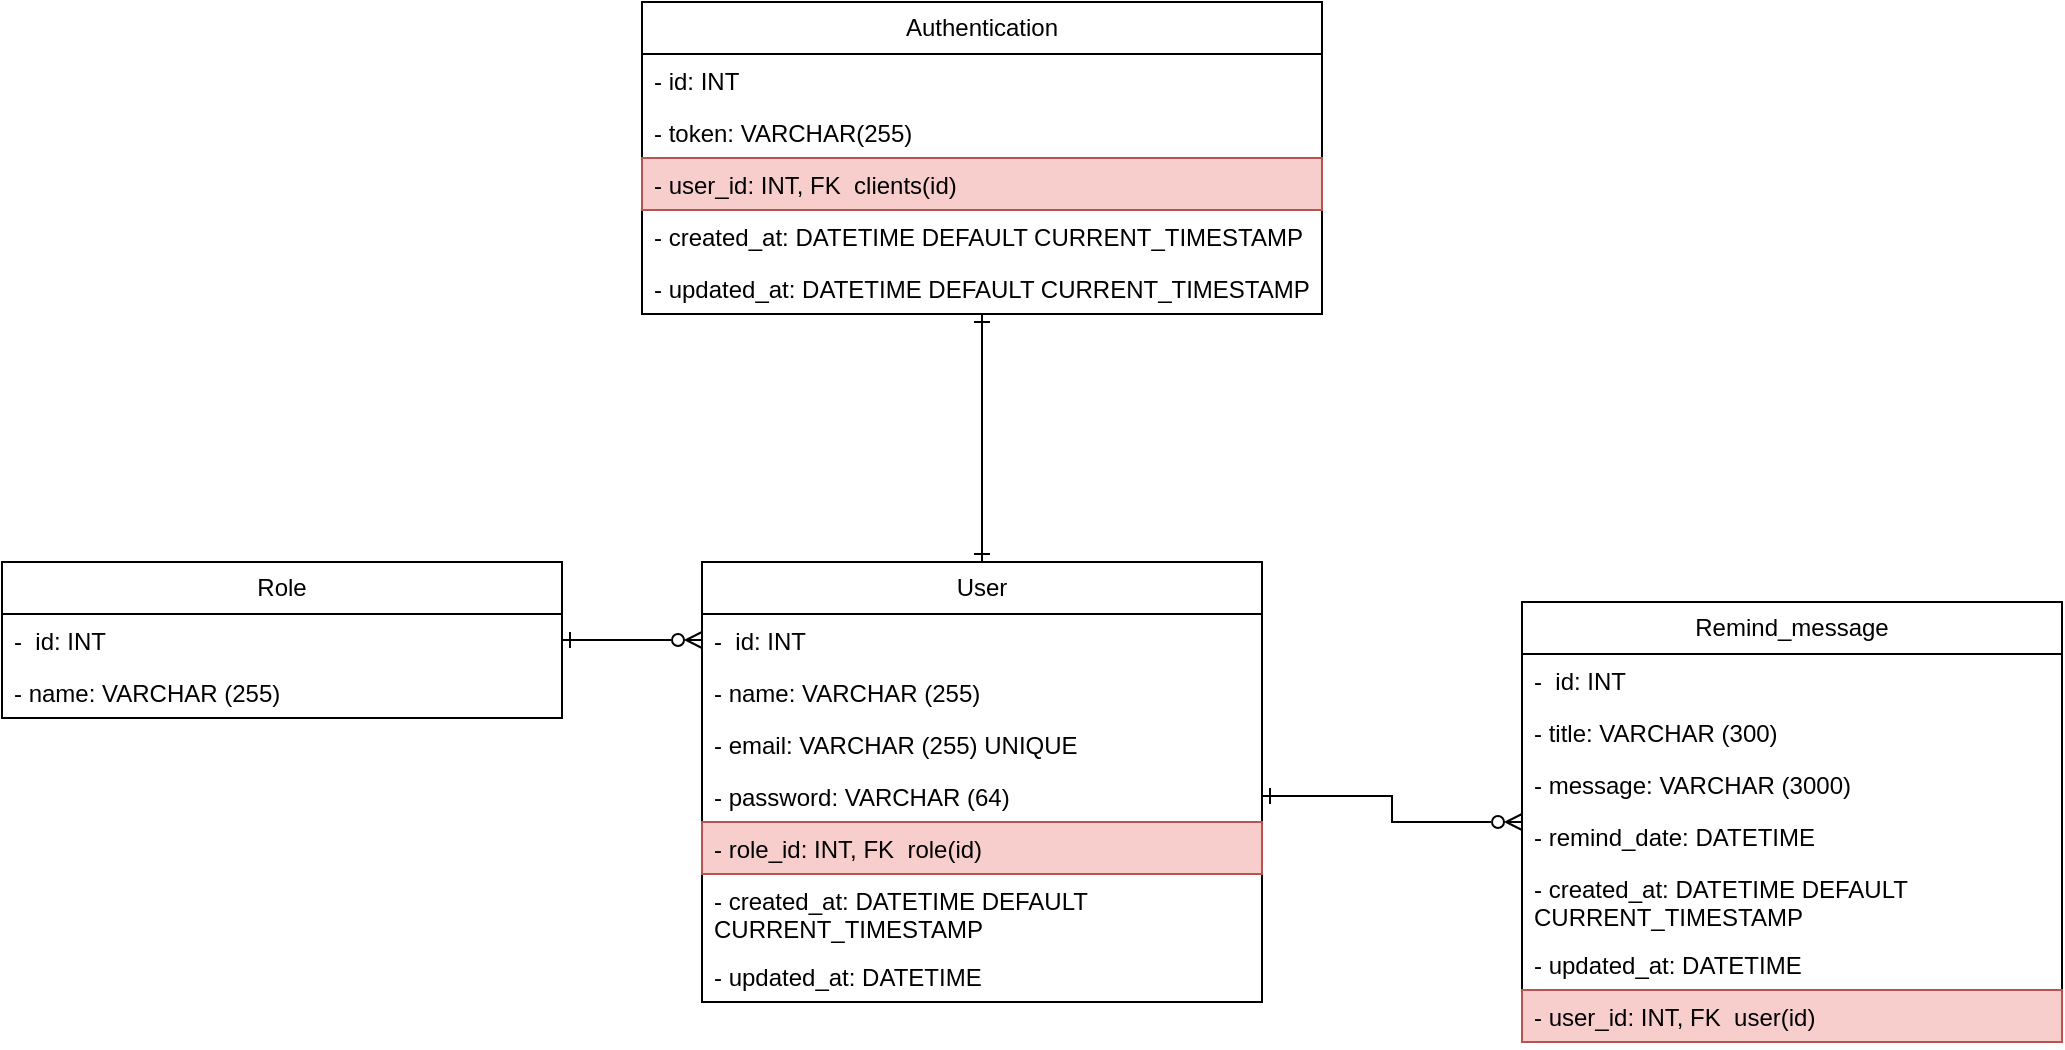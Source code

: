 <mxfile version="24.0.5" type="device">
  <diagram name="Página-1" id="baH2KZsxbRV9Vu_qMvcy">
    <mxGraphModel dx="2018" dy="1900" grid="1" gridSize="10" guides="1" tooltips="1" connect="1" arrows="1" fold="1" page="1" pageScale="1" pageWidth="827" pageHeight="1169" math="0" shadow="0">
      <root>
        <mxCell id="0" />
        <mxCell id="1" parent="0" />
        <mxCell id="ztjDNyiU48eFNA6j2-vA-2" value="User" style="swimlane;fontStyle=0;childLayout=stackLayout;horizontal=1;startSize=26;fillColor=none;horizontalStack=0;resizeParent=1;resizeParentMax=0;resizeLast=0;collapsible=1;marginBottom=0;whiteSpace=wrap;html=1;" parent="1" vertex="1">
          <mxGeometry x="270" y="140" width="280" height="220" as="geometry" />
        </mxCell>
        <mxCell id="ztjDNyiU48eFNA6j2-vA-3" value="-&amp;nbsp; id: INT" style="text;align=left;verticalAlign=top;spacingLeft=4;spacingRight=4;overflow=hidden;rotatable=0;points=[[0,0.5],[1,0.5]];portConstraint=eastwest;whiteSpace=wrap;html=1;" parent="ztjDNyiU48eFNA6j2-vA-2" vertex="1">
          <mxGeometry y="26" width="280" height="26" as="geometry" />
        </mxCell>
        <mxCell id="ztjDNyiU48eFNA6j2-vA-4" value="- name: VARCHAR (255)" style="text;align=left;verticalAlign=top;spacingLeft=4;spacingRight=4;overflow=hidden;rotatable=0;points=[[0,0.5],[1,0.5]];portConstraint=eastwest;whiteSpace=wrap;html=1;" parent="ztjDNyiU48eFNA6j2-vA-2" vertex="1">
          <mxGeometry y="52" width="280" height="26" as="geometry" />
        </mxCell>
        <mxCell id="ztjDNyiU48eFNA6j2-vA-6" value="- email: VARCHAR (255) UNIQUE" style="text;align=left;verticalAlign=top;spacingLeft=4;spacingRight=4;overflow=hidden;rotatable=0;points=[[0,0.5],[1,0.5]];portConstraint=eastwest;whiteSpace=wrap;html=1;" parent="ztjDNyiU48eFNA6j2-vA-2" vertex="1">
          <mxGeometry y="78" width="280" height="26" as="geometry" />
        </mxCell>
        <mxCell id="ztjDNyiU48eFNA6j2-vA-8" value="- password: VARCHAR (64)" style="text;align=left;verticalAlign=top;spacingLeft=4;spacingRight=4;overflow=hidden;rotatable=0;points=[[0,0.5],[1,0.5]];portConstraint=eastwest;whiteSpace=wrap;html=1;" parent="ztjDNyiU48eFNA6j2-vA-2" vertex="1">
          <mxGeometry y="104" width="280" height="26" as="geometry" />
        </mxCell>
        <mxCell id="cddOHB5zxBhEBVK8WLTu-10" value="- role_id&lt;span style=&quot;background-color: initial;&quot;&gt;: INT, FK&amp;nbsp; role(id)&lt;/span&gt;" style="text;strokeColor=#b85450;fillColor=#f8cecc;align=left;verticalAlign=top;spacingLeft=4;spacingRight=4;overflow=hidden;rotatable=0;points=[[0,0.5],[1,0.5]];portConstraint=eastwest;whiteSpace=wrap;html=1;" vertex="1" parent="ztjDNyiU48eFNA6j2-vA-2">
          <mxGeometry y="130" width="280" height="26" as="geometry" />
        </mxCell>
        <mxCell id="ztjDNyiU48eFNA6j2-vA-9" value="- created_at: DATETIME DEFAULT CURRENT_TIMESTAMP" style="text;align=left;verticalAlign=top;spacingLeft=4;spacingRight=4;overflow=hidden;rotatable=0;points=[[0,0.5],[1,0.5]];portConstraint=eastwest;whiteSpace=wrap;html=1;" parent="ztjDNyiU48eFNA6j2-vA-2" vertex="1">
          <mxGeometry y="156" width="280" height="38" as="geometry" />
        </mxCell>
        <mxCell id="ztjDNyiU48eFNA6j2-vA-10" value="- updated_at: DATETIME" style="text;align=left;verticalAlign=top;spacingLeft=4;spacingRight=4;overflow=hidden;rotatable=0;points=[[0,0.5],[1,0.5]];portConstraint=eastwest;whiteSpace=wrap;html=1;" parent="ztjDNyiU48eFNA6j2-vA-2" vertex="1">
          <mxGeometry y="194" width="280" height="26" as="geometry" />
        </mxCell>
        <mxCell id="ztjDNyiU48eFNA6j2-vA-30" style="edgeStyle=orthogonalEdgeStyle;rounded=0;orthogonalLoop=1;jettySize=auto;html=1;entryX=1;entryY=0.5;entryDx=0;entryDy=0;startArrow=ERzeroToMany;startFill=0;endArrow=ERone;endFill=0;" parent="1" source="ztjDNyiU48eFNA6j2-vA-21" target="ztjDNyiU48eFNA6j2-vA-8" edge="1">
          <mxGeometry relative="1" as="geometry" />
        </mxCell>
        <mxCell id="ztjDNyiU48eFNA6j2-vA-21" value="Remind_message" style="swimlane;fontStyle=0;childLayout=stackLayout;horizontal=1;startSize=26;fillColor=none;horizontalStack=0;resizeParent=1;resizeParentMax=0;resizeLast=0;collapsible=1;marginBottom=0;whiteSpace=wrap;html=1;" parent="1" vertex="1">
          <mxGeometry x="680" y="160" width="270" height="220" as="geometry" />
        </mxCell>
        <mxCell id="ztjDNyiU48eFNA6j2-vA-22" value="-&amp;nbsp; id: INT" style="text;align=left;verticalAlign=top;spacingLeft=4;spacingRight=4;overflow=hidden;rotatable=0;points=[[0,0.5],[1,0.5]];portConstraint=eastwest;whiteSpace=wrap;html=1;" parent="ztjDNyiU48eFNA6j2-vA-21" vertex="1">
          <mxGeometry y="26" width="270" height="26" as="geometry" />
        </mxCell>
        <mxCell id="ztjDNyiU48eFNA6j2-vA-24" value="- title: VARCHAR (300)" style="text;align=left;verticalAlign=top;spacingLeft=4;spacingRight=4;overflow=hidden;rotatable=0;points=[[0,0.5],[1,0.5]];portConstraint=eastwest;whiteSpace=wrap;html=1;" parent="ztjDNyiU48eFNA6j2-vA-21" vertex="1">
          <mxGeometry y="52" width="270" height="26" as="geometry" />
        </mxCell>
        <mxCell id="ztjDNyiU48eFNA6j2-vA-25" value="- message: VARCHAR (3000)" style="text;align=left;verticalAlign=top;spacingLeft=4;spacingRight=4;overflow=hidden;rotatable=0;points=[[0,0.5],[1,0.5]];portConstraint=eastwest;whiteSpace=wrap;html=1;" parent="ztjDNyiU48eFNA6j2-vA-21" vertex="1">
          <mxGeometry y="78" width="270" height="26" as="geometry" />
        </mxCell>
        <mxCell id="ztjDNyiU48eFNA6j2-vA-29" value="- remind_date: DATETIME" style="text;align=left;verticalAlign=top;spacingLeft=4;spacingRight=4;overflow=hidden;rotatable=0;points=[[0,0.5],[1,0.5]];portConstraint=eastwest;whiteSpace=wrap;html=1;" parent="ztjDNyiU48eFNA6j2-vA-21" vertex="1">
          <mxGeometry y="104" width="270" height="26" as="geometry" />
        </mxCell>
        <mxCell id="ztjDNyiU48eFNA6j2-vA-26" value="- created_at: DATETIME DEFAULT CURRENT_TIMESTAMP" style="text;align=left;verticalAlign=top;spacingLeft=4;spacingRight=4;overflow=hidden;rotatable=0;points=[[0,0.5],[1,0.5]];portConstraint=eastwest;whiteSpace=wrap;html=1;" parent="ztjDNyiU48eFNA6j2-vA-21" vertex="1">
          <mxGeometry y="130" width="270" height="38" as="geometry" />
        </mxCell>
        <mxCell id="ztjDNyiU48eFNA6j2-vA-27" value="- updated_at: DATETIME" style="text;align=left;verticalAlign=top;spacingLeft=4;spacingRight=4;overflow=hidden;rotatable=0;points=[[0,0.5],[1,0.5]];portConstraint=eastwest;whiteSpace=wrap;html=1;" parent="ztjDNyiU48eFNA6j2-vA-21" vertex="1">
          <mxGeometry y="168" width="270" height="26" as="geometry" />
        </mxCell>
        <mxCell id="ztjDNyiU48eFNA6j2-vA-12" value="- user_id&lt;span style=&quot;background-color: initial;&quot;&gt;: INT, FK&amp;nbsp; user(id)&lt;/span&gt;" style="text;strokeColor=#b85450;fillColor=#f8cecc;align=left;verticalAlign=top;spacingLeft=4;spacingRight=4;overflow=hidden;rotatable=0;points=[[0,0.5],[1,0.5]];portConstraint=eastwest;whiteSpace=wrap;html=1;" parent="ztjDNyiU48eFNA6j2-vA-21" vertex="1">
          <mxGeometry y="194" width="270" height="26" as="geometry" />
        </mxCell>
        <mxCell id="Uy0DBatVmVSHYv4SNX3e-7" style="edgeStyle=orthogonalEdgeStyle;rounded=0;orthogonalLoop=1;jettySize=auto;html=1;entryX=0.5;entryY=0;entryDx=0;entryDy=0;endArrow=ERone;endFill=0;startArrow=ERone;startFill=0;" parent="1" source="Uy0DBatVmVSHYv4SNX3e-1" target="ztjDNyiU48eFNA6j2-vA-2" edge="1">
          <mxGeometry relative="1" as="geometry" />
        </mxCell>
        <mxCell id="Uy0DBatVmVSHYv4SNX3e-1" value="Authentication" style="swimlane;fontStyle=0;childLayout=stackLayout;horizontal=1;startSize=26;fillColor=none;horizontalStack=0;resizeParent=1;resizeParentMax=0;resizeLast=0;collapsible=1;marginBottom=0;whiteSpace=wrap;html=1;" parent="1" vertex="1">
          <mxGeometry x="240" y="-140" width="340" height="156" as="geometry" />
        </mxCell>
        <mxCell id="Uy0DBatVmVSHYv4SNX3e-2" value="- id: INT" style="text;strokeColor=none;fillColor=none;align=left;verticalAlign=top;spacingLeft=4;spacingRight=4;overflow=hidden;rotatable=0;points=[[0,0.5],[1,0.5]];portConstraint=eastwest;whiteSpace=wrap;html=1;" parent="Uy0DBatVmVSHYv4SNX3e-1" vertex="1">
          <mxGeometry y="26" width="340" height="26" as="geometry" />
        </mxCell>
        <mxCell id="Uy0DBatVmVSHYv4SNX3e-3" value="- token: VARCHAR(255)" style="text;strokeColor=none;fillColor=none;align=left;verticalAlign=top;spacingLeft=4;spacingRight=4;overflow=hidden;rotatable=0;points=[[0,0.5],[1,0.5]];portConstraint=eastwest;whiteSpace=wrap;html=1;" parent="Uy0DBatVmVSHYv4SNX3e-1" vertex="1">
          <mxGeometry y="52" width="340" height="26" as="geometry" />
        </mxCell>
        <mxCell id="Uy0DBatVmVSHYv4SNX3e-6" value="- user_id&lt;span style=&quot;background-color: initial;&quot;&gt;: INT, FK&amp;nbsp; clients(id)&lt;/span&gt;" style="text;strokeColor=#b85450;fillColor=#f8cecc;align=left;verticalAlign=top;spacingLeft=4;spacingRight=4;overflow=hidden;rotatable=0;points=[[0,0.5],[1,0.5]];portConstraint=eastwest;whiteSpace=wrap;html=1;" parent="Uy0DBatVmVSHYv4SNX3e-1" vertex="1">
          <mxGeometry y="78" width="340" height="26" as="geometry" />
        </mxCell>
        <mxCell id="Uy0DBatVmVSHYv4SNX3e-5" value="- created_at: DATETIME DEFAULT CURRENT_TIMESTAMP" style="text;strokeColor=none;fillColor=none;align=left;verticalAlign=top;spacingLeft=4;spacingRight=4;overflow=hidden;rotatable=0;points=[[0,0.5],[1,0.5]];portConstraint=eastwest;whiteSpace=wrap;html=1;" parent="Uy0DBatVmVSHYv4SNX3e-1" vertex="1">
          <mxGeometry y="104" width="340" height="26" as="geometry" />
        </mxCell>
        <mxCell id="Uy0DBatVmVSHYv4SNX3e-8" value="- updated_at&lt;span style=&quot;background-color: initial;&quot;&gt;: DATETIME DEFAULT CURRENT_TIMESTAMP&lt;/span&gt;" style="text;strokeColor=none;fillColor=none;align=left;verticalAlign=top;spacingLeft=4;spacingRight=4;overflow=hidden;rotatable=0;points=[[0,0.5],[1,0.5]];portConstraint=eastwest;whiteSpace=wrap;html=1;" parent="Uy0DBatVmVSHYv4SNX3e-1" vertex="1">
          <mxGeometry y="130" width="340" height="26" as="geometry" />
        </mxCell>
        <mxCell id="cddOHB5zxBhEBVK8WLTu-8" style="edgeStyle=orthogonalEdgeStyle;rounded=0;orthogonalLoop=1;jettySize=auto;html=1;entryX=0;entryY=0.5;entryDx=0;entryDy=0;endArrow=ERzeroToMany;endFill=0;startArrow=ERone;startFill=0;" edge="1" parent="1" source="cddOHB5zxBhEBVK8WLTu-1" target="ztjDNyiU48eFNA6j2-vA-3">
          <mxGeometry relative="1" as="geometry" />
        </mxCell>
        <mxCell id="cddOHB5zxBhEBVK8WLTu-1" value="Role" style="swimlane;fontStyle=0;childLayout=stackLayout;horizontal=1;startSize=26;fillColor=none;horizontalStack=0;resizeParent=1;resizeParentMax=0;resizeLast=0;collapsible=1;marginBottom=0;whiteSpace=wrap;html=1;" vertex="1" parent="1">
          <mxGeometry x="-80" y="140" width="280" height="78" as="geometry" />
        </mxCell>
        <mxCell id="cddOHB5zxBhEBVK8WLTu-2" value="-&amp;nbsp; id: INT" style="text;align=left;verticalAlign=top;spacingLeft=4;spacingRight=4;overflow=hidden;rotatable=0;points=[[0,0.5],[1,0.5]];portConstraint=eastwest;whiteSpace=wrap;html=1;" vertex="1" parent="cddOHB5zxBhEBVK8WLTu-1">
          <mxGeometry y="26" width="280" height="26" as="geometry" />
        </mxCell>
        <mxCell id="cddOHB5zxBhEBVK8WLTu-3" value="- name: VARCHAR (255)" style="text;align=left;verticalAlign=top;spacingLeft=4;spacingRight=4;overflow=hidden;rotatable=0;points=[[0,0.5],[1,0.5]];portConstraint=eastwest;whiteSpace=wrap;html=1;" vertex="1" parent="cddOHB5zxBhEBVK8WLTu-1">
          <mxGeometry y="52" width="280" height="26" as="geometry" />
        </mxCell>
      </root>
    </mxGraphModel>
  </diagram>
</mxfile>
